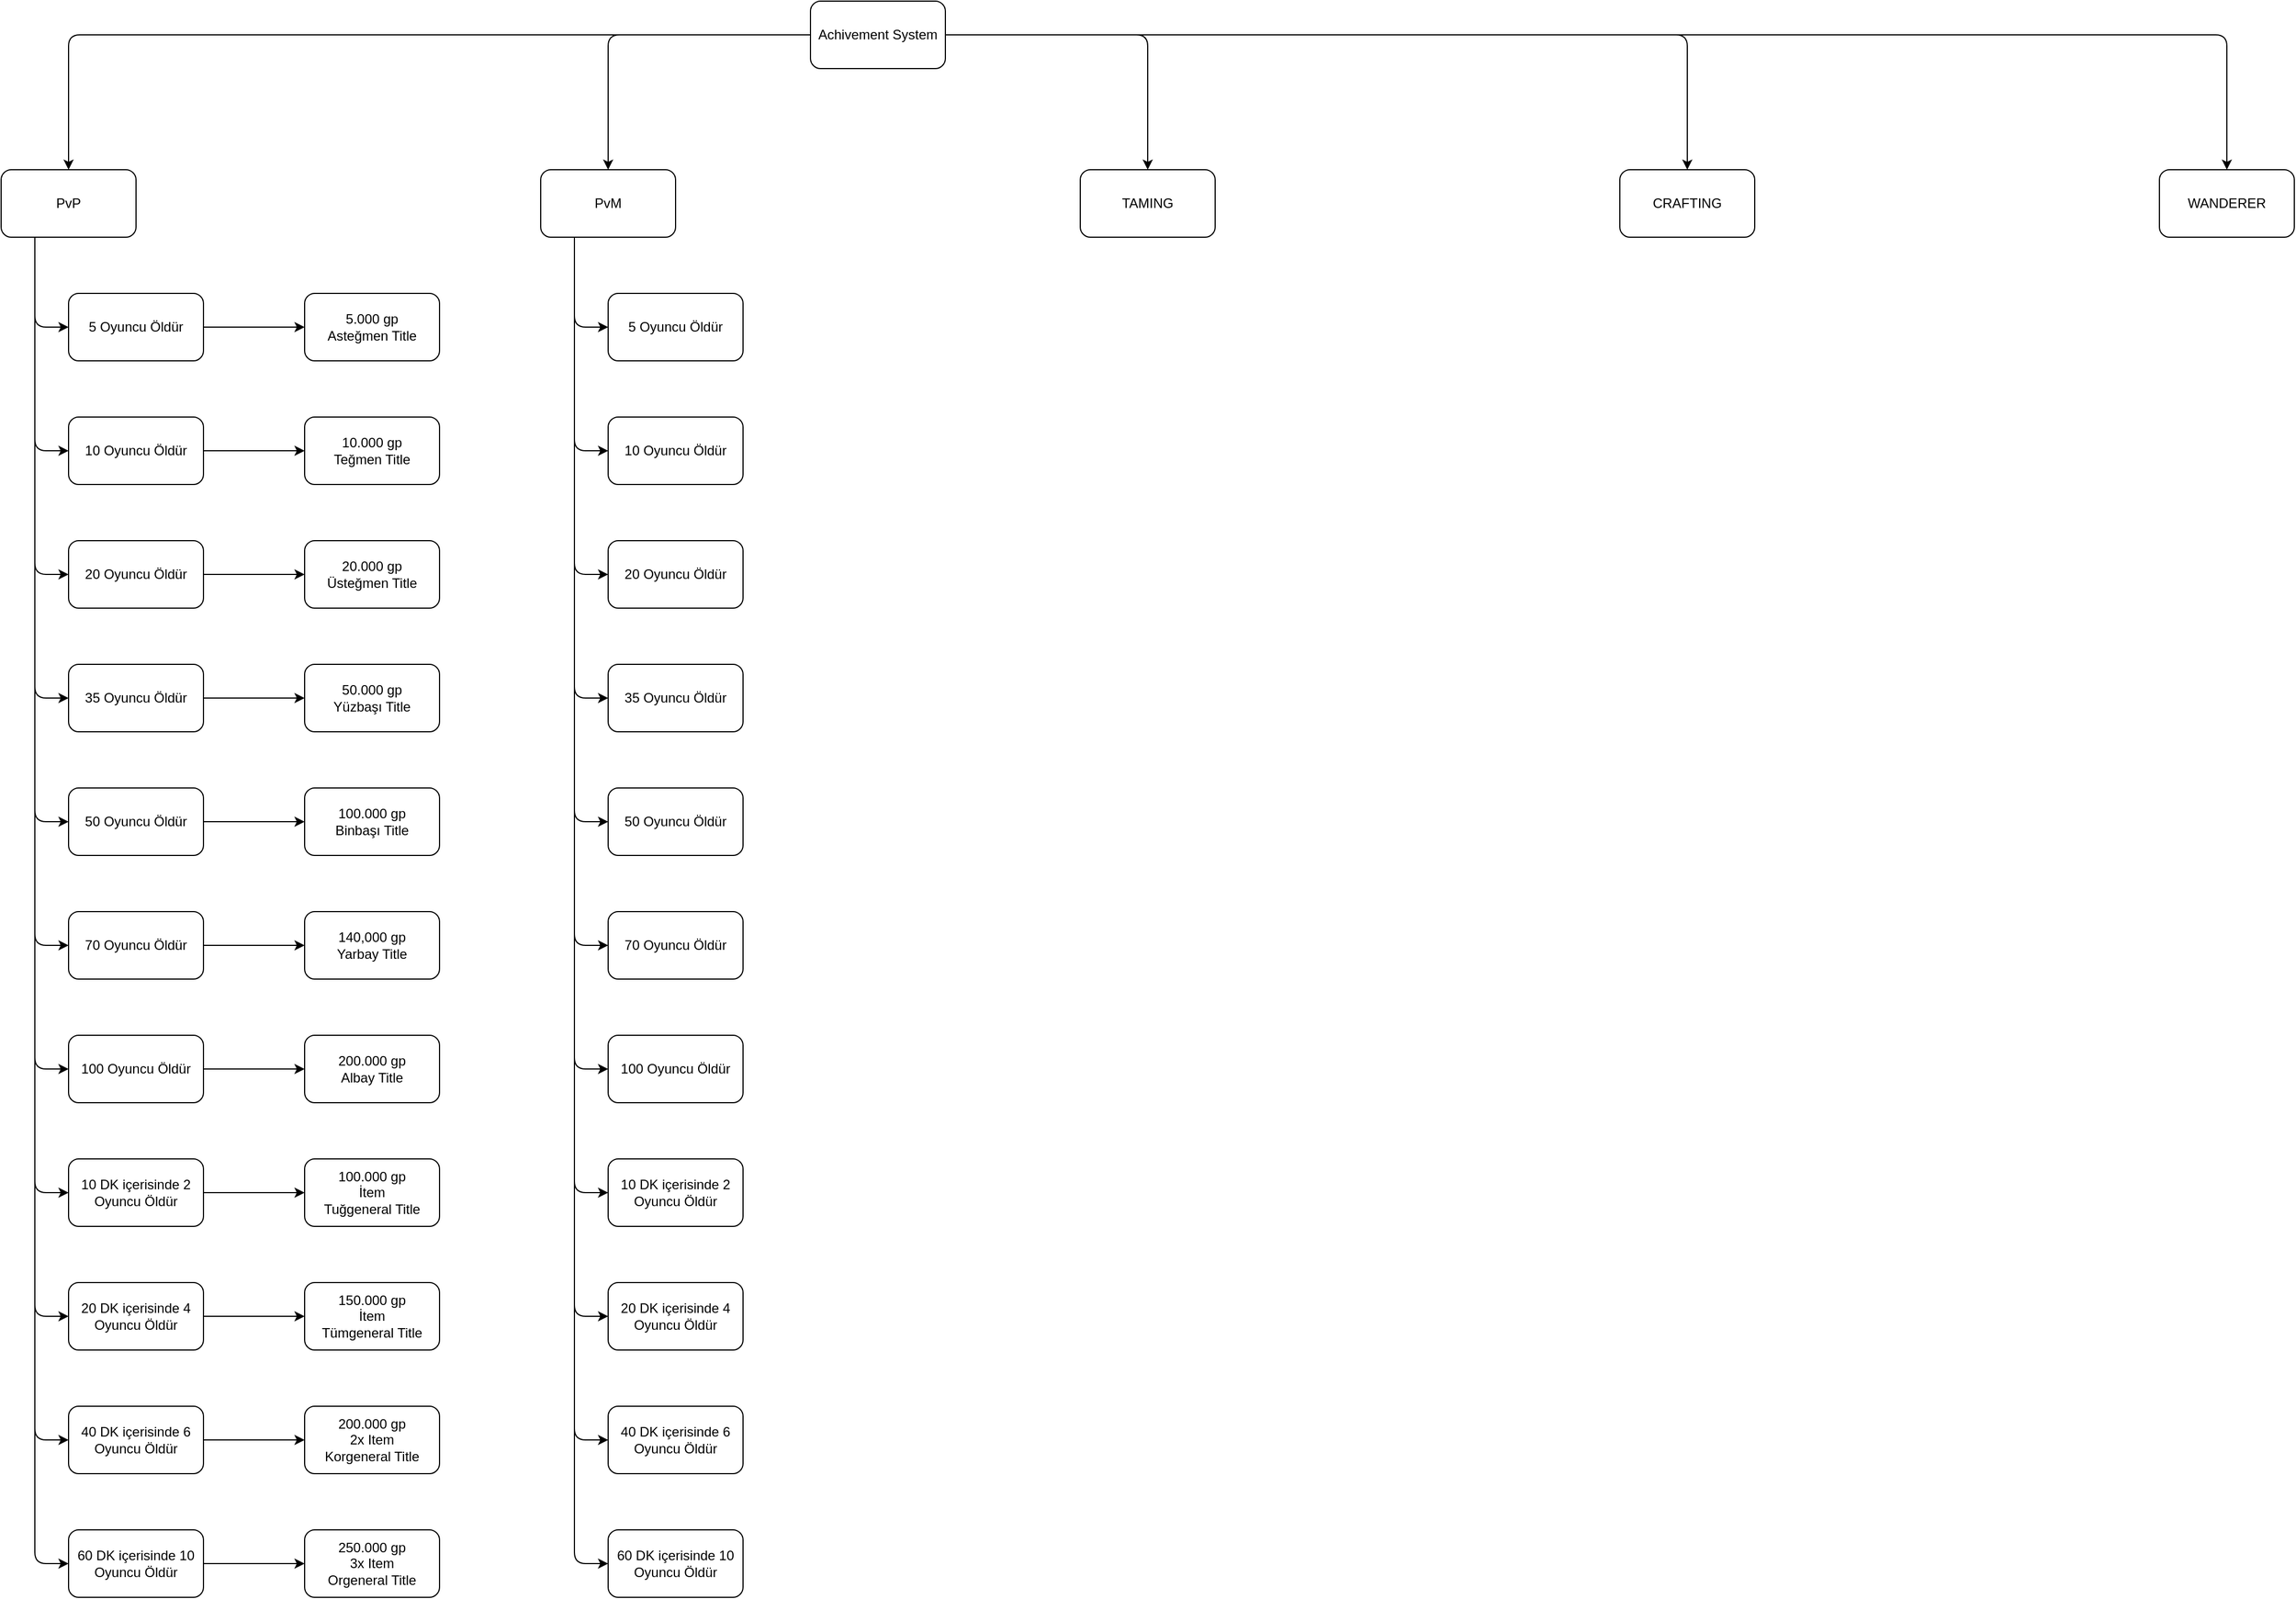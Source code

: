 <mxfile version="14.1.2" type="github">
  <diagram id="s364JGcUKSa12-7OBkJO" name="Page-1">
    <mxGraphModel dx="-7969" dy="1103" grid="1" gridSize="10" guides="1" tooltips="1" connect="1" arrows="1" fold="1" page="1" pageScale="1" pageWidth="5000" pageHeight="5000" math="0" shadow="0">
      <root>
        <mxCell id="0" />
        <mxCell id="1" parent="0" />
        <mxCell id="OzWvhK6dAo9HymXKtD1C-1" value="Achivement System" style="rounded=1;whiteSpace=wrap;html=1;" parent="1" vertex="1">
          <mxGeometry x="12440" y="130" width="120" height="60" as="geometry" />
        </mxCell>
        <mxCell id="OzWvhK6dAo9HymXKtD1C-2" value="PvM" style="rounded=1;whiteSpace=wrap;html=1;" parent="1" vertex="1">
          <mxGeometry x="12200" y="280" width="120" height="60" as="geometry" />
        </mxCell>
        <mxCell id="OzWvhK6dAo9HymXKtD1C-3" value="PvP" style="rounded=1;whiteSpace=wrap;html=1;" parent="1" vertex="1">
          <mxGeometry x="11720" y="280" width="120" height="60" as="geometry" />
        </mxCell>
        <mxCell id="OzWvhK6dAo9HymXKtD1C-4" value="TAMING" style="rounded=1;whiteSpace=wrap;html=1;" parent="1" vertex="1">
          <mxGeometry x="12680" y="280" width="120" height="60" as="geometry" />
        </mxCell>
        <mxCell id="OzWvhK6dAo9HymXKtD1C-5" value="CRAFTING" style="rounded=1;whiteSpace=wrap;html=1;" parent="1" vertex="1">
          <mxGeometry x="13160" y="280" width="120" height="60" as="geometry" />
        </mxCell>
        <mxCell id="OzWvhK6dAo9HymXKtD1C-6" value="" style="endArrow=classic;html=1;exitX=0;exitY=0.5;exitDx=0;exitDy=0;entryX=0.5;entryY=0;entryDx=0;entryDy=0;" parent="1" source="OzWvhK6dAo9HymXKtD1C-1" target="OzWvhK6dAo9HymXKtD1C-3" edge="1">
          <mxGeometry width="50" height="50" relative="1" as="geometry">
            <mxPoint x="12320" y="200" as="sourcePoint" />
            <mxPoint x="12370" y="150" as="targetPoint" />
            <Array as="points">
              <mxPoint x="11780" y="160" />
            </Array>
          </mxGeometry>
        </mxCell>
        <mxCell id="OzWvhK6dAo9HymXKtD1C-7" value="" style="endArrow=classic;html=1;exitX=0;exitY=0.5;exitDx=0;exitDy=0;entryX=0.5;entryY=0;entryDx=0;entryDy=0;" parent="1" source="OzWvhK6dAo9HymXKtD1C-1" target="OzWvhK6dAo9HymXKtD1C-2" edge="1">
          <mxGeometry width="50" height="50" relative="1" as="geometry">
            <mxPoint x="12470" y="370" as="sourcePoint" />
            <mxPoint x="12520" y="320" as="targetPoint" />
            <Array as="points">
              <mxPoint x="12260" y="160" />
            </Array>
          </mxGeometry>
        </mxCell>
        <mxCell id="OzWvhK6dAo9HymXKtD1C-8" value="" style="endArrow=classic;html=1;exitX=1;exitY=0.5;exitDx=0;exitDy=0;entryX=0.5;entryY=0;entryDx=0;entryDy=0;" parent="1" source="OzWvhK6dAo9HymXKtD1C-1" target="OzWvhK6dAo9HymXKtD1C-5" edge="1">
          <mxGeometry width="50" height="50" relative="1" as="geometry">
            <mxPoint x="12930" y="340" as="sourcePoint" />
            <mxPoint x="12980" y="290" as="targetPoint" />
            <Array as="points">
              <mxPoint x="13220" y="160" />
            </Array>
          </mxGeometry>
        </mxCell>
        <mxCell id="OzWvhK6dAo9HymXKtD1C-9" value="" style="endArrow=classic;html=1;exitX=1;exitY=0.5;exitDx=0;exitDy=0;entryX=0.5;entryY=0;entryDx=0;entryDy=0;" parent="1" source="OzWvhK6dAo9HymXKtD1C-1" target="OzWvhK6dAo9HymXKtD1C-4" edge="1">
          <mxGeometry width="50" height="50" relative="1" as="geometry">
            <mxPoint x="12850" y="460" as="sourcePoint" />
            <mxPoint x="12900" y="410" as="targetPoint" />
            <Array as="points">
              <mxPoint x="12740" y="160" />
            </Array>
          </mxGeometry>
        </mxCell>
        <mxCell id="OzWvhK6dAo9HymXKtD1C-10" value="5 Oyuncu Öldür" style="rounded=1;whiteSpace=wrap;html=1;" parent="1" vertex="1">
          <mxGeometry x="11780" y="390" width="120" height="60" as="geometry" />
        </mxCell>
        <mxCell id="MRAyvvZyPW6zGo8ZCI47-1" value="" style="endArrow=classic;html=1;exitX=0.25;exitY=1;exitDx=0;exitDy=0;entryX=0;entryY=0.5;entryDx=0;entryDy=0;" edge="1" parent="1" source="OzWvhK6dAo9HymXKtD1C-3" target="OzWvhK6dAo9HymXKtD1C-10">
          <mxGeometry width="50" height="50" relative="1" as="geometry">
            <mxPoint x="11690" y="540" as="sourcePoint" />
            <mxPoint x="11740" y="490" as="targetPoint" />
            <Array as="points">
              <mxPoint x="11750" y="420" />
            </Array>
          </mxGeometry>
        </mxCell>
        <mxCell id="MRAyvvZyPW6zGo8ZCI47-2" value="10 Oyuncu Öldür" style="rounded=1;whiteSpace=wrap;html=1;" vertex="1" parent="1">
          <mxGeometry x="11780" y="500" width="120" height="60" as="geometry" />
        </mxCell>
        <mxCell id="MRAyvvZyPW6zGo8ZCI47-3" value="" style="endArrow=classic;html=1;exitX=0.25;exitY=1;exitDx=0;exitDy=0;entryX=0;entryY=0.5;entryDx=0;entryDy=0;" edge="1" parent="1" source="OzWvhK6dAo9HymXKtD1C-3" target="MRAyvvZyPW6zGo8ZCI47-2">
          <mxGeometry width="50" height="50" relative="1" as="geometry">
            <mxPoint x="11780" y="670" as="sourcePoint" />
            <mxPoint x="11830" y="620" as="targetPoint" />
            <Array as="points">
              <mxPoint x="11750" y="530" />
            </Array>
          </mxGeometry>
        </mxCell>
        <mxCell id="MRAyvvZyPW6zGo8ZCI47-4" value="20 Oyuncu Öldür" style="rounded=1;whiteSpace=wrap;html=1;" vertex="1" parent="1">
          <mxGeometry x="11780" y="610" width="120" height="60" as="geometry" />
        </mxCell>
        <mxCell id="MRAyvvZyPW6zGo8ZCI47-5" value="35 Oyuncu Öldür" style="rounded=1;whiteSpace=wrap;html=1;" vertex="1" parent="1">
          <mxGeometry x="11780" y="720" width="120" height="60" as="geometry" />
        </mxCell>
        <mxCell id="MRAyvvZyPW6zGo8ZCI47-6" value="50 Oyuncu Öldür" style="rounded=1;whiteSpace=wrap;html=1;" vertex="1" parent="1">
          <mxGeometry x="11780" y="830" width="120" height="60" as="geometry" />
        </mxCell>
        <mxCell id="MRAyvvZyPW6zGo8ZCI47-7" value="70 Oyuncu Öldür" style="rounded=1;whiteSpace=wrap;html=1;" vertex="1" parent="1">
          <mxGeometry x="11780" y="940" width="120" height="60" as="geometry" />
        </mxCell>
        <mxCell id="MRAyvvZyPW6zGo8ZCI47-8" value="100 Oyuncu Öldür" style="rounded=1;whiteSpace=wrap;html=1;" vertex="1" parent="1">
          <mxGeometry x="11780" y="1050" width="120" height="60" as="geometry" />
        </mxCell>
        <mxCell id="MRAyvvZyPW6zGo8ZCI47-9" value="10 DK içerisinde 2 Oyuncu Öldür" style="rounded=1;whiteSpace=wrap;html=1;" vertex="1" parent="1">
          <mxGeometry x="11780" y="1160" width="120" height="60" as="geometry" />
        </mxCell>
        <mxCell id="MRAyvvZyPW6zGo8ZCI47-10" value="20 DK içerisinde 4 Oyuncu Öldür" style="rounded=1;whiteSpace=wrap;html=1;" vertex="1" parent="1">
          <mxGeometry x="11780" y="1270" width="120" height="60" as="geometry" />
        </mxCell>
        <mxCell id="MRAyvvZyPW6zGo8ZCI47-11" value="40 DK içerisinde 6 Oyuncu Öldür" style="rounded=1;whiteSpace=wrap;html=1;" vertex="1" parent="1">
          <mxGeometry x="11780" y="1380" width="120" height="60" as="geometry" />
        </mxCell>
        <mxCell id="MRAyvvZyPW6zGo8ZCI47-12" value="60 DK içerisinde 10 Oyuncu Öldür" style="rounded=1;whiteSpace=wrap;html=1;" vertex="1" parent="1">
          <mxGeometry x="11780" y="1490" width="120" height="60" as="geometry" />
        </mxCell>
        <mxCell id="MRAyvvZyPW6zGo8ZCI47-13" value="" style="endArrow=classic;html=1;exitX=0.25;exitY=1;exitDx=0;exitDy=0;entryX=0;entryY=0.5;entryDx=0;entryDy=0;" edge="1" parent="1" source="OzWvhK6dAo9HymXKtD1C-3" target="MRAyvvZyPW6zGo8ZCI47-4">
          <mxGeometry width="50" height="50" relative="1" as="geometry">
            <mxPoint x="12010" y="570" as="sourcePoint" />
            <mxPoint x="12060" y="520" as="targetPoint" />
            <Array as="points">
              <mxPoint x="11750" y="640" />
            </Array>
          </mxGeometry>
        </mxCell>
        <mxCell id="MRAyvvZyPW6zGo8ZCI47-14" value="" style="endArrow=classic;html=1;entryX=0;entryY=0.5;entryDx=0;entryDy=0;" edge="1" parent="1" target="MRAyvvZyPW6zGo8ZCI47-5">
          <mxGeometry width="50" height="50" relative="1" as="geometry">
            <mxPoint x="11750" y="580" as="sourcePoint" />
            <mxPoint x="12010" y="650" as="targetPoint" />
            <Array as="points">
              <mxPoint x="11750" y="750" />
            </Array>
          </mxGeometry>
        </mxCell>
        <mxCell id="MRAyvvZyPW6zGo8ZCI47-15" value="" style="endArrow=classic;html=1;entryX=0;entryY=0.5;entryDx=0;entryDy=0;" edge="1" parent="1" target="MRAyvvZyPW6zGo8ZCI47-6">
          <mxGeometry width="50" height="50" relative="1" as="geometry">
            <mxPoint x="11750" y="720" as="sourcePoint" />
            <mxPoint x="11980" y="860" as="targetPoint" />
            <Array as="points">
              <mxPoint x="11750" y="860" />
            </Array>
          </mxGeometry>
        </mxCell>
        <mxCell id="MRAyvvZyPW6zGo8ZCI47-16" value="" style="endArrow=classic;html=1;entryX=0;entryY=0.5;entryDx=0;entryDy=0;" edge="1" parent="1" target="MRAyvvZyPW6zGo8ZCI47-7">
          <mxGeometry width="50" height="50" relative="1" as="geometry">
            <mxPoint x="11750" y="820" as="sourcePoint" />
            <mxPoint x="12060" y="980" as="targetPoint" />
            <Array as="points">
              <mxPoint x="11750" y="970" />
            </Array>
          </mxGeometry>
        </mxCell>
        <mxCell id="MRAyvvZyPW6zGo8ZCI47-17" value="" style="endArrow=classic;html=1;entryX=0;entryY=0.5;entryDx=0;entryDy=0;" edge="1" parent="1" target="MRAyvvZyPW6zGo8ZCI47-8">
          <mxGeometry width="50" height="50" relative="1" as="geometry">
            <mxPoint x="11750" y="940" as="sourcePoint" />
            <mxPoint x="12010" y="1100" as="targetPoint" />
            <Array as="points">
              <mxPoint x="11750" y="1080" />
            </Array>
          </mxGeometry>
        </mxCell>
        <mxCell id="MRAyvvZyPW6zGo8ZCI47-18" value="" style="endArrow=classic;html=1;entryX=0;entryY=0.5;entryDx=0;entryDy=0;" edge="1" parent="1" target="MRAyvvZyPW6zGo8ZCI47-9">
          <mxGeometry width="50" height="50" relative="1" as="geometry">
            <mxPoint x="11750" y="1050" as="sourcePoint" />
            <mxPoint x="12090" y="1260" as="targetPoint" />
            <Array as="points">
              <mxPoint x="11750" y="1190" />
            </Array>
          </mxGeometry>
        </mxCell>
        <mxCell id="MRAyvvZyPW6zGo8ZCI47-19" value="" style="endArrow=classic;html=1;entryX=0;entryY=0.5;entryDx=0;entryDy=0;" edge="1" parent="1" target="MRAyvvZyPW6zGo8ZCI47-10">
          <mxGeometry width="50" height="50" relative="1" as="geometry">
            <mxPoint x="11750" y="1160" as="sourcePoint" />
            <mxPoint x="12090" y="1270" as="targetPoint" />
            <Array as="points">
              <mxPoint x="11750" y="1300" />
            </Array>
          </mxGeometry>
        </mxCell>
        <mxCell id="MRAyvvZyPW6zGo8ZCI47-20" value="" style="endArrow=classic;html=1;entryX=0;entryY=0.5;entryDx=0;entryDy=0;" edge="1" parent="1" target="MRAyvvZyPW6zGo8ZCI47-11">
          <mxGeometry width="50" height="50" relative="1" as="geometry">
            <mxPoint x="11750" y="1260" as="sourcePoint" />
            <mxPoint x="12010" y="1400" as="targetPoint" />
            <Array as="points">
              <mxPoint x="11750" y="1410" />
            </Array>
          </mxGeometry>
        </mxCell>
        <mxCell id="MRAyvvZyPW6zGo8ZCI47-21" value="" style="endArrow=classic;html=1;entryX=0;entryY=0.5;entryDx=0;entryDy=0;" edge="1" parent="1" target="MRAyvvZyPW6zGo8ZCI47-12">
          <mxGeometry width="50" height="50" relative="1" as="geometry">
            <mxPoint x="11750" y="1380" as="sourcePoint" />
            <mxPoint x="12030" y="1490" as="targetPoint" />
            <Array as="points">
              <mxPoint x="11750" y="1520" />
            </Array>
          </mxGeometry>
        </mxCell>
        <mxCell id="MRAyvvZyPW6zGo8ZCI47-22" value="WANDERER" style="rounded=1;whiteSpace=wrap;html=1;" vertex="1" parent="1">
          <mxGeometry x="13640" y="280" width="120" height="60" as="geometry" />
        </mxCell>
        <mxCell id="MRAyvvZyPW6zGo8ZCI47-23" value="" style="endArrow=classic;html=1;exitX=1;exitY=0.5;exitDx=0;exitDy=0;entryX=0.5;entryY=0;entryDx=0;entryDy=0;" edge="1" parent="1" source="OzWvhK6dAo9HymXKtD1C-1" target="MRAyvvZyPW6zGo8ZCI47-22">
          <mxGeometry width="50" height="50" relative="1" as="geometry">
            <mxPoint x="12970" y="480" as="sourcePoint" />
            <mxPoint x="13020" y="430" as="targetPoint" />
            <Array as="points">
              <mxPoint x="13700" y="160" />
            </Array>
          </mxGeometry>
        </mxCell>
        <mxCell id="MRAyvvZyPW6zGo8ZCI47-24" value="5 Oyuncu Öldür" style="rounded=1;whiteSpace=wrap;html=1;" vertex="1" parent="1">
          <mxGeometry x="12260" y="390" width="120" height="60" as="geometry" />
        </mxCell>
        <mxCell id="MRAyvvZyPW6zGo8ZCI47-25" value="10 Oyuncu Öldür" style="rounded=1;whiteSpace=wrap;html=1;" vertex="1" parent="1">
          <mxGeometry x="12260" y="500" width="120" height="60" as="geometry" />
        </mxCell>
        <mxCell id="MRAyvvZyPW6zGo8ZCI47-26" value="20 Oyuncu Öldür" style="rounded=1;whiteSpace=wrap;html=1;" vertex="1" parent="1">
          <mxGeometry x="12260" y="610" width="120" height="60" as="geometry" />
        </mxCell>
        <mxCell id="MRAyvvZyPW6zGo8ZCI47-27" value="35 Oyuncu Öldür" style="rounded=1;whiteSpace=wrap;html=1;" vertex="1" parent="1">
          <mxGeometry x="12260" y="720" width="120" height="60" as="geometry" />
        </mxCell>
        <mxCell id="MRAyvvZyPW6zGo8ZCI47-28" value="50 Oyuncu Öldür" style="rounded=1;whiteSpace=wrap;html=1;" vertex="1" parent="1">
          <mxGeometry x="12260" y="830" width="120" height="60" as="geometry" />
        </mxCell>
        <mxCell id="MRAyvvZyPW6zGo8ZCI47-29" value="70 Oyuncu Öldür" style="rounded=1;whiteSpace=wrap;html=1;" vertex="1" parent="1">
          <mxGeometry x="12260" y="940" width="120" height="60" as="geometry" />
        </mxCell>
        <mxCell id="MRAyvvZyPW6zGo8ZCI47-30" value="100 Oyuncu Öldür" style="rounded=1;whiteSpace=wrap;html=1;" vertex="1" parent="1">
          <mxGeometry x="12260" y="1050" width="120" height="60" as="geometry" />
        </mxCell>
        <mxCell id="MRAyvvZyPW6zGo8ZCI47-31" value="10 DK içerisinde 2 Oyuncu Öldür" style="rounded=1;whiteSpace=wrap;html=1;" vertex="1" parent="1">
          <mxGeometry x="12260" y="1160" width="120" height="60" as="geometry" />
        </mxCell>
        <mxCell id="MRAyvvZyPW6zGo8ZCI47-32" value="20 DK içerisinde 4 Oyuncu Öldür" style="rounded=1;whiteSpace=wrap;html=1;" vertex="1" parent="1">
          <mxGeometry x="12260" y="1270" width="120" height="60" as="geometry" />
        </mxCell>
        <mxCell id="MRAyvvZyPW6zGo8ZCI47-33" value="40 DK içerisinde 6 Oyuncu Öldür" style="rounded=1;whiteSpace=wrap;html=1;" vertex="1" parent="1">
          <mxGeometry x="12260" y="1380" width="120" height="60" as="geometry" />
        </mxCell>
        <mxCell id="MRAyvvZyPW6zGo8ZCI47-34" value="60 DK içerisinde 10 Oyuncu Öldür" style="rounded=1;whiteSpace=wrap;html=1;" vertex="1" parent="1">
          <mxGeometry x="12260" y="1490" width="120" height="60" as="geometry" />
        </mxCell>
        <mxCell id="MRAyvvZyPW6zGo8ZCI47-35" value="" style="endArrow=classic;html=1;entryX=0;entryY=0.5;entryDx=0;entryDy=0;" edge="1" parent="1">
          <mxGeometry width="50" height="50" relative="1" as="geometry">
            <mxPoint x="12230" y="580" as="sourcePoint" />
            <mxPoint x="12260" y="750" as="targetPoint" />
            <Array as="points">
              <mxPoint x="12230" y="750" />
            </Array>
          </mxGeometry>
        </mxCell>
        <mxCell id="MRAyvvZyPW6zGo8ZCI47-36" value="" style="endArrow=classic;html=1;entryX=0;entryY=0.5;entryDx=0;entryDy=0;" edge="1" parent="1">
          <mxGeometry width="50" height="50" relative="1" as="geometry">
            <mxPoint x="12230" y="720" as="sourcePoint" />
            <mxPoint x="12260" y="860" as="targetPoint" />
            <Array as="points">
              <mxPoint x="12230" y="860" />
            </Array>
          </mxGeometry>
        </mxCell>
        <mxCell id="MRAyvvZyPW6zGo8ZCI47-37" value="" style="endArrow=classic;html=1;entryX=0;entryY=0.5;entryDx=0;entryDy=0;" edge="1" parent="1">
          <mxGeometry width="50" height="50" relative="1" as="geometry">
            <mxPoint x="12230" y="820" as="sourcePoint" />
            <mxPoint x="12260" y="970" as="targetPoint" />
            <Array as="points">
              <mxPoint x="12230" y="970" />
            </Array>
          </mxGeometry>
        </mxCell>
        <mxCell id="MRAyvvZyPW6zGo8ZCI47-38" value="" style="endArrow=classic;html=1;entryX=0;entryY=0.5;entryDx=0;entryDy=0;" edge="1" parent="1">
          <mxGeometry width="50" height="50" relative="1" as="geometry">
            <mxPoint x="12230" y="940" as="sourcePoint" />
            <mxPoint x="12260" y="1080" as="targetPoint" />
            <Array as="points">
              <mxPoint x="12230" y="1080" />
            </Array>
          </mxGeometry>
        </mxCell>
        <mxCell id="MRAyvvZyPW6zGo8ZCI47-39" value="" style="endArrow=classic;html=1;entryX=0;entryY=0.5;entryDx=0;entryDy=0;" edge="1" parent="1">
          <mxGeometry width="50" height="50" relative="1" as="geometry">
            <mxPoint x="12230" y="1050" as="sourcePoint" />
            <mxPoint x="12260" y="1190" as="targetPoint" />
            <Array as="points">
              <mxPoint x="12230" y="1190" />
            </Array>
          </mxGeometry>
        </mxCell>
        <mxCell id="MRAyvvZyPW6zGo8ZCI47-40" value="" style="endArrow=classic;html=1;entryX=0;entryY=0.5;entryDx=0;entryDy=0;" edge="1" parent="1">
          <mxGeometry width="50" height="50" relative="1" as="geometry">
            <mxPoint x="12230" y="1160" as="sourcePoint" />
            <mxPoint x="12260" y="1300" as="targetPoint" />
            <Array as="points">
              <mxPoint x="12230" y="1300" />
            </Array>
          </mxGeometry>
        </mxCell>
        <mxCell id="MRAyvvZyPW6zGo8ZCI47-41" value="" style="endArrow=classic;html=1;entryX=0;entryY=0.5;entryDx=0;entryDy=0;" edge="1" parent="1">
          <mxGeometry width="50" height="50" relative="1" as="geometry">
            <mxPoint x="12230" y="1260" as="sourcePoint" />
            <mxPoint x="12260" y="1410" as="targetPoint" />
            <Array as="points">
              <mxPoint x="12230" y="1410" />
            </Array>
          </mxGeometry>
        </mxCell>
        <mxCell id="MRAyvvZyPW6zGo8ZCI47-42" value="" style="endArrow=classic;html=1;entryX=0;entryY=0.5;entryDx=0;entryDy=0;" edge="1" parent="1">
          <mxGeometry width="50" height="50" relative="1" as="geometry">
            <mxPoint x="12230" y="1380" as="sourcePoint" />
            <mxPoint x="12260" y="1520" as="targetPoint" />
            <Array as="points">
              <mxPoint x="12230" y="1520" />
            </Array>
          </mxGeometry>
        </mxCell>
        <mxCell id="MRAyvvZyPW6zGo8ZCI47-43" value="" style="endArrow=classic;html=1;exitX=0.25;exitY=1;exitDx=0;exitDy=0;entryX=0;entryY=0.5;entryDx=0;entryDy=0;" edge="1" parent="1" source="OzWvhK6dAo9HymXKtD1C-2" target="MRAyvvZyPW6zGo8ZCI47-24">
          <mxGeometry width="50" height="50" relative="1" as="geometry">
            <mxPoint x="12090" y="510" as="sourcePoint" />
            <mxPoint x="12140" y="460" as="targetPoint" />
            <Array as="points">
              <mxPoint x="12230" y="420" />
            </Array>
          </mxGeometry>
        </mxCell>
        <mxCell id="MRAyvvZyPW6zGo8ZCI47-44" value="" style="endArrow=classic;html=1;exitX=0.25;exitY=1;exitDx=0;exitDy=0;entryX=0;entryY=0.5;entryDx=0;entryDy=0;" edge="1" parent="1" source="OzWvhK6dAo9HymXKtD1C-2" target="MRAyvvZyPW6zGo8ZCI47-25">
          <mxGeometry width="50" height="50" relative="1" as="geometry">
            <mxPoint x="12160" y="500" as="sourcePoint" />
            <mxPoint x="12210" y="450" as="targetPoint" />
            <Array as="points">
              <mxPoint x="12230" y="530" />
            </Array>
          </mxGeometry>
        </mxCell>
        <mxCell id="MRAyvvZyPW6zGo8ZCI47-45" value="" style="endArrow=classic;html=1;exitX=0.25;exitY=1;exitDx=0;exitDy=0;entryX=0;entryY=0.5;entryDx=0;entryDy=0;" edge="1" parent="1" source="OzWvhK6dAo9HymXKtD1C-2" target="MRAyvvZyPW6zGo8ZCI47-26">
          <mxGeometry width="50" height="50" relative="1" as="geometry">
            <mxPoint x="12120" y="600" as="sourcePoint" />
            <mxPoint x="12170" y="550" as="targetPoint" />
            <Array as="points">
              <mxPoint x="12230" y="640" />
            </Array>
          </mxGeometry>
        </mxCell>
        <mxCell id="MRAyvvZyPW6zGo8ZCI47-46" value="5.000 gp&lt;br&gt;Asteğmen Title" style="rounded=1;whiteSpace=wrap;html=1;" vertex="1" parent="1">
          <mxGeometry x="11990" y="390" width="120" height="60" as="geometry" />
        </mxCell>
        <mxCell id="MRAyvvZyPW6zGo8ZCI47-47" value="10.000 gp&lt;br&gt;Teğmen Title" style="rounded=1;whiteSpace=wrap;html=1;" vertex="1" parent="1">
          <mxGeometry x="11990" y="500" width="120" height="60" as="geometry" />
        </mxCell>
        <mxCell id="MRAyvvZyPW6zGo8ZCI47-48" value="20.000 gp&lt;br&gt;Üsteğmen Title" style="rounded=1;whiteSpace=wrap;html=1;" vertex="1" parent="1">
          <mxGeometry x="11990" y="610" width="120" height="60" as="geometry" />
        </mxCell>
        <mxCell id="MRAyvvZyPW6zGo8ZCI47-49" value="50.000 gp&lt;br&gt;Yüzbaşı Title" style="rounded=1;whiteSpace=wrap;html=1;" vertex="1" parent="1">
          <mxGeometry x="11990" y="720" width="120" height="60" as="geometry" />
        </mxCell>
        <mxCell id="MRAyvvZyPW6zGo8ZCI47-50" value="100.000 gp&lt;br&gt;Binbaşı Title" style="rounded=1;whiteSpace=wrap;html=1;" vertex="1" parent="1">
          <mxGeometry x="11990" y="830" width="120" height="60" as="geometry" />
        </mxCell>
        <mxCell id="MRAyvvZyPW6zGo8ZCI47-51" value="140,000 gp&lt;br&gt;Yarbay Title" style="rounded=1;whiteSpace=wrap;html=1;" vertex="1" parent="1">
          <mxGeometry x="11990" y="940" width="120" height="60" as="geometry" />
        </mxCell>
        <mxCell id="MRAyvvZyPW6zGo8ZCI47-52" value="200.000 gp&lt;br&gt;Albay Title" style="rounded=1;whiteSpace=wrap;html=1;" vertex="1" parent="1">
          <mxGeometry x="11990" y="1050" width="120" height="60" as="geometry" />
        </mxCell>
        <mxCell id="MRAyvvZyPW6zGo8ZCI47-53" value="100.000 gp&lt;br&gt;İtem&lt;br&gt;Tuğgeneral Title" style="rounded=1;whiteSpace=wrap;html=1;" vertex="1" parent="1">
          <mxGeometry x="11990" y="1160" width="120" height="60" as="geometry" />
        </mxCell>
        <mxCell id="MRAyvvZyPW6zGo8ZCI47-54" value="150.000 gp&lt;br&gt;İtem&lt;br&gt;Tümgeneral Title" style="rounded=1;whiteSpace=wrap;html=1;" vertex="1" parent="1">
          <mxGeometry x="11990" y="1270" width="120" height="60" as="geometry" />
        </mxCell>
        <mxCell id="MRAyvvZyPW6zGo8ZCI47-55" value="200.000 gp&lt;br&gt;2x Item&lt;br&gt;Korgeneral Title" style="rounded=1;whiteSpace=wrap;html=1;" vertex="1" parent="1">
          <mxGeometry x="11990" y="1380" width="120" height="60" as="geometry" />
        </mxCell>
        <mxCell id="MRAyvvZyPW6zGo8ZCI47-56" value="250.000 gp&lt;br&gt;3x Item&lt;br&gt;Orgeneral Title" style="rounded=1;whiteSpace=wrap;html=1;" vertex="1" parent="1">
          <mxGeometry x="11990" y="1490" width="120" height="60" as="geometry" />
        </mxCell>
        <mxCell id="MRAyvvZyPW6zGo8ZCI47-57" value="" style="endArrow=classic;html=1;exitX=1;exitY=0.5;exitDx=0;exitDy=0;entryX=0;entryY=0.5;entryDx=0;entryDy=0;" edge="1" parent="1" source="OzWvhK6dAo9HymXKtD1C-10" target="MRAyvvZyPW6zGo8ZCI47-46">
          <mxGeometry width="50" height="50" relative="1" as="geometry">
            <mxPoint x="11630" y="670" as="sourcePoint" />
            <mxPoint x="11680" y="620" as="targetPoint" />
          </mxGeometry>
        </mxCell>
        <mxCell id="MRAyvvZyPW6zGo8ZCI47-58" value="" style="endArrow=classic;html=1;exitX=1;exitY=0.5;exitDx=0;exitDy=0;entryX=0;entryY=0.5;entryDx=0;entryDy=0;" edge="1" parent="1" source="MRAyvvZyPW6zGo8ZCI47-2" target="MRAyvvZyPW6zGo8ZCI47-47">
          <mxGeometry width="50" height="50" relative="1" as="geometry">
            <mxPoint x="11670" y="640" as="sourcePoint" />
            <mxPoint x="11720" y="590" as="targetPoint" />
          </mxGeometry>
        </mxCell>
        <mxCell id="MRAyvvZyPW6zGo8ZCI47-59" value="" style="endArrow=classic;html=1;exitX=1;exitY=0.5;exitDx=0;exitDy=0;entryX=0;entryY=0.5;entryDx=0;entryDy=0;" edge="1" parent="1" source="MRAyvvZyPW6zGo8ZCI47-4" target="MRAyvvZyPW6zGo8ZCI47-48">
          <mxGeometry width="50" height="50" relative="1" as="geometry">
            <mxPoint x="11640" y="650" as="sourcePoint" />
            <mxPoint x="11690" y="600" as="targetPoint" />
          </mxGeometry>
        </mxCell>
        <mxCell id="MRAyvvZyPW6zGo8ZCI47-60" value="" style="endArrow=classic;html=1;exitX=1;exitY=0.5;exitDx=0;exitDy=0;entryX=0;entryY=0.5;entryDx=0;entryDy=0;" edge="1" parent="1" source="MRAyvvZyPW6zGo8ZCI47-5" target="MRAyvvZyPW6zGo8ZCI47-49">
          <mxGeometry width="50" height="50" relative="1" as="geometry">
            <mxPoint x="11610" y="760" as="sourcePoint" />
            <mxPoint x="11660" y="710" as="targetPoint" />
          </mxGeometry>
        </mxCell>
        <mxCell id="MRAyvvZyPW6zGo8ZCI47-61" value="" style="endArrow=classic;html=1;exitX=1;exitY=0.5;exitDx=0;exitDy=0;entryX=0;entryY=0.5;entryDx=0;entryDy=0;" edge="1" parent="1" source="MRAyvvZyPW6zGo8ZCI47-6" target="MRAyvvZyPW6zGo8ZCI47-50">
          <mxGeometry width="50" height="50" relative="1" as="geometry">
            <mxPoint x="11610" y="880" as="sourcePoint" />
            <mxPoint x="11660" y="830" as="targetPoint" />
          </mxGeometry>
        </mxCell>
        <mxCell id="MRAyvvZyPW6zGo8ZCI47-62" value="" style="endArrow=classic;html=1;exitX=1;exitY=0.5;exitDx=0;exitDy=0;entryX=0;entryY=0.5;entryDx=0;entryDy=0;" edge="1" parent="1" source="MRAyvvZyPW6zGo8ZCI47-7" target="MRAyvvZyPW6zGo8ZCI47-51">
          <mxGeometry width="50" height="50" relative="1" as="geometry">
            <mxPoint x="11640" y="960" as="sourcePoint" />
            <mxPoint x="11690" y="910" as="targetPoint" />
          </mxGeometry>
        </mxCell>
        <mxCell id="MRAyvvZyPW6zGo8ZCI47-63" value="" style="endArrow=classic;html=1;exitX=1;exitY=0.5;exitDx=0;exitDy=0;entryX=0;entryY=0.5;entryDx=0;entryDy=0;" edge="1" parent="1" source="MRAyvvZyPW6zGo8ZCI47-8" target="MRAyvvZyPW6zGo8ZCI47-52">
          <mxGeometry width="50" height="50" relative="1" as="geometry">
            <mxPoint x="11680" y="1050" as="sourcePoint" />
            <mxPoint x="11730" y="1000" as="targetPoint" />
          </mxGeometry>
        </mxCell>
        <mxCell id="MRAyvvZyPW6zGo8ZCI47-64" value="" style="endArrow=classic;html=1;exitX=1;exitY=0.5;exitDx=0;exitDy=0;entryX=0;entryY=0.5;entryDx=0;entryDy=0;" edge="1" parent="1" source="MRAyvvZyPW6zGo8ZCI47-9" target="MRAyvvZyPW6zGo8ZCI47-53">
          <mxGeometry width="50" height="50" relative="1" as="geometry">
            <mxPoint x="11620" y="1250" as="sourcePoint" />
            <mxPoint x="11670" y="1200" as="targetPoint" />
          </mxGeometry>
        </mxCell>
        <mxCell id="MRAyvvZyPW6zGo8ZCI47-65" value="" style="endArrow=classic;html=1;exitX=1;exitY=0.5;exitDx=0;exitDy=0;entryX=0;entryY=0.5;entryDx=0;entryDy=0;" edge="1" parent="1" source="MRAyvvZyPW6zGo8ZCI47-10" target="MRAyvvZyPW6zGo8ZCI47-54">
          <mxGeometry width="50" height="50" relative="1" as="geometry">
            <mxPoint x="11650" y="1340" as="sourcePoint" />
            <mxPoint x="11700" y="1290" as="targetPoint" />
          </mxGeometry>
        </mxCell>
        <mxCell id="MRAyvvZyPW6zGo8ZCI47-66" value="" style="endArrow=classic;html=1;exitX=1;exitY=0.5;exitDx=0;exitDy=0;entryX=0;entryY=0.5;entryDx=0;entryDy=0;" edge="1" parent="1" source="MRAyvvZyPW6zGo8ZCI47-11" target="MRAyvvZyPW6zGo8ZCI47-55">
          <mxGeometry width="50" height="50" relative="1" as="geometry">
            <mxPoint x="11610" y="1390" as="sourcePoint" />
            <mxPoint x="11660" y="1340" as="targetPoint" />
          </mxGeometry>
        </mxCell>
        <mxCell id="MRAyvvZyPW6zGo8ZCI47-67" value="" style="endArrow=classic;html=1;exitX=1;exitY=0.5;exitDx=0;exitDy=0;entryX=0;entryY=0.5;entryDx=0;entryDy=0;" edge="1" parent="1" source="MRAyvvZyPW6zGo8ZCI47-12" target="MRAyvvZyPW6zGo8ZCI47-56">
          <mxGeometry width="50" height="50" relative="1" as="geometry">
            <mxPoint x="11620" y="1500" as="sourcePoint" />
            <mxPoint x="11670" y="1450" as="targetPoint" />
          </mxGeometry>
        </mxCell>
      </root>
    </mxGraphModel>
  </diagram>
</mxfile>

